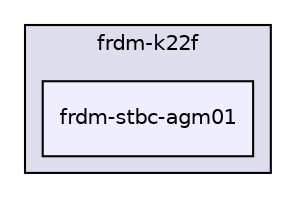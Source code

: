 digraph "boardkit/frdm-k22f/frdm-stbc-agm01" {
  compound=true
  node [ fontsize="10", fontname="Helvetica"];
  edge [ labelfontsize="10", labelfontname="Helvetica"];
  subgraph clusterdir_9e8127cfa8255b08fe5dbf6fbeefa392 {
    graph [ bgcolor="#ddddee", pencolor="black", label="frdm-k22f" fontname="Helvetica", fontsize="10", URL="dir_9e8127cfa8255b08fe5dbf6fbeefa392.html"]
  dir_a6d4f6c12aa02e90ee7e4882b6522127 [shape=box, label="frdm-stbc-agm01", style="filled", fillcolor="#eeeeff", pencolor="black", URL="dir_a6d4f6c12aa02e90ee7e4882b6522127.html"];
  }
}
